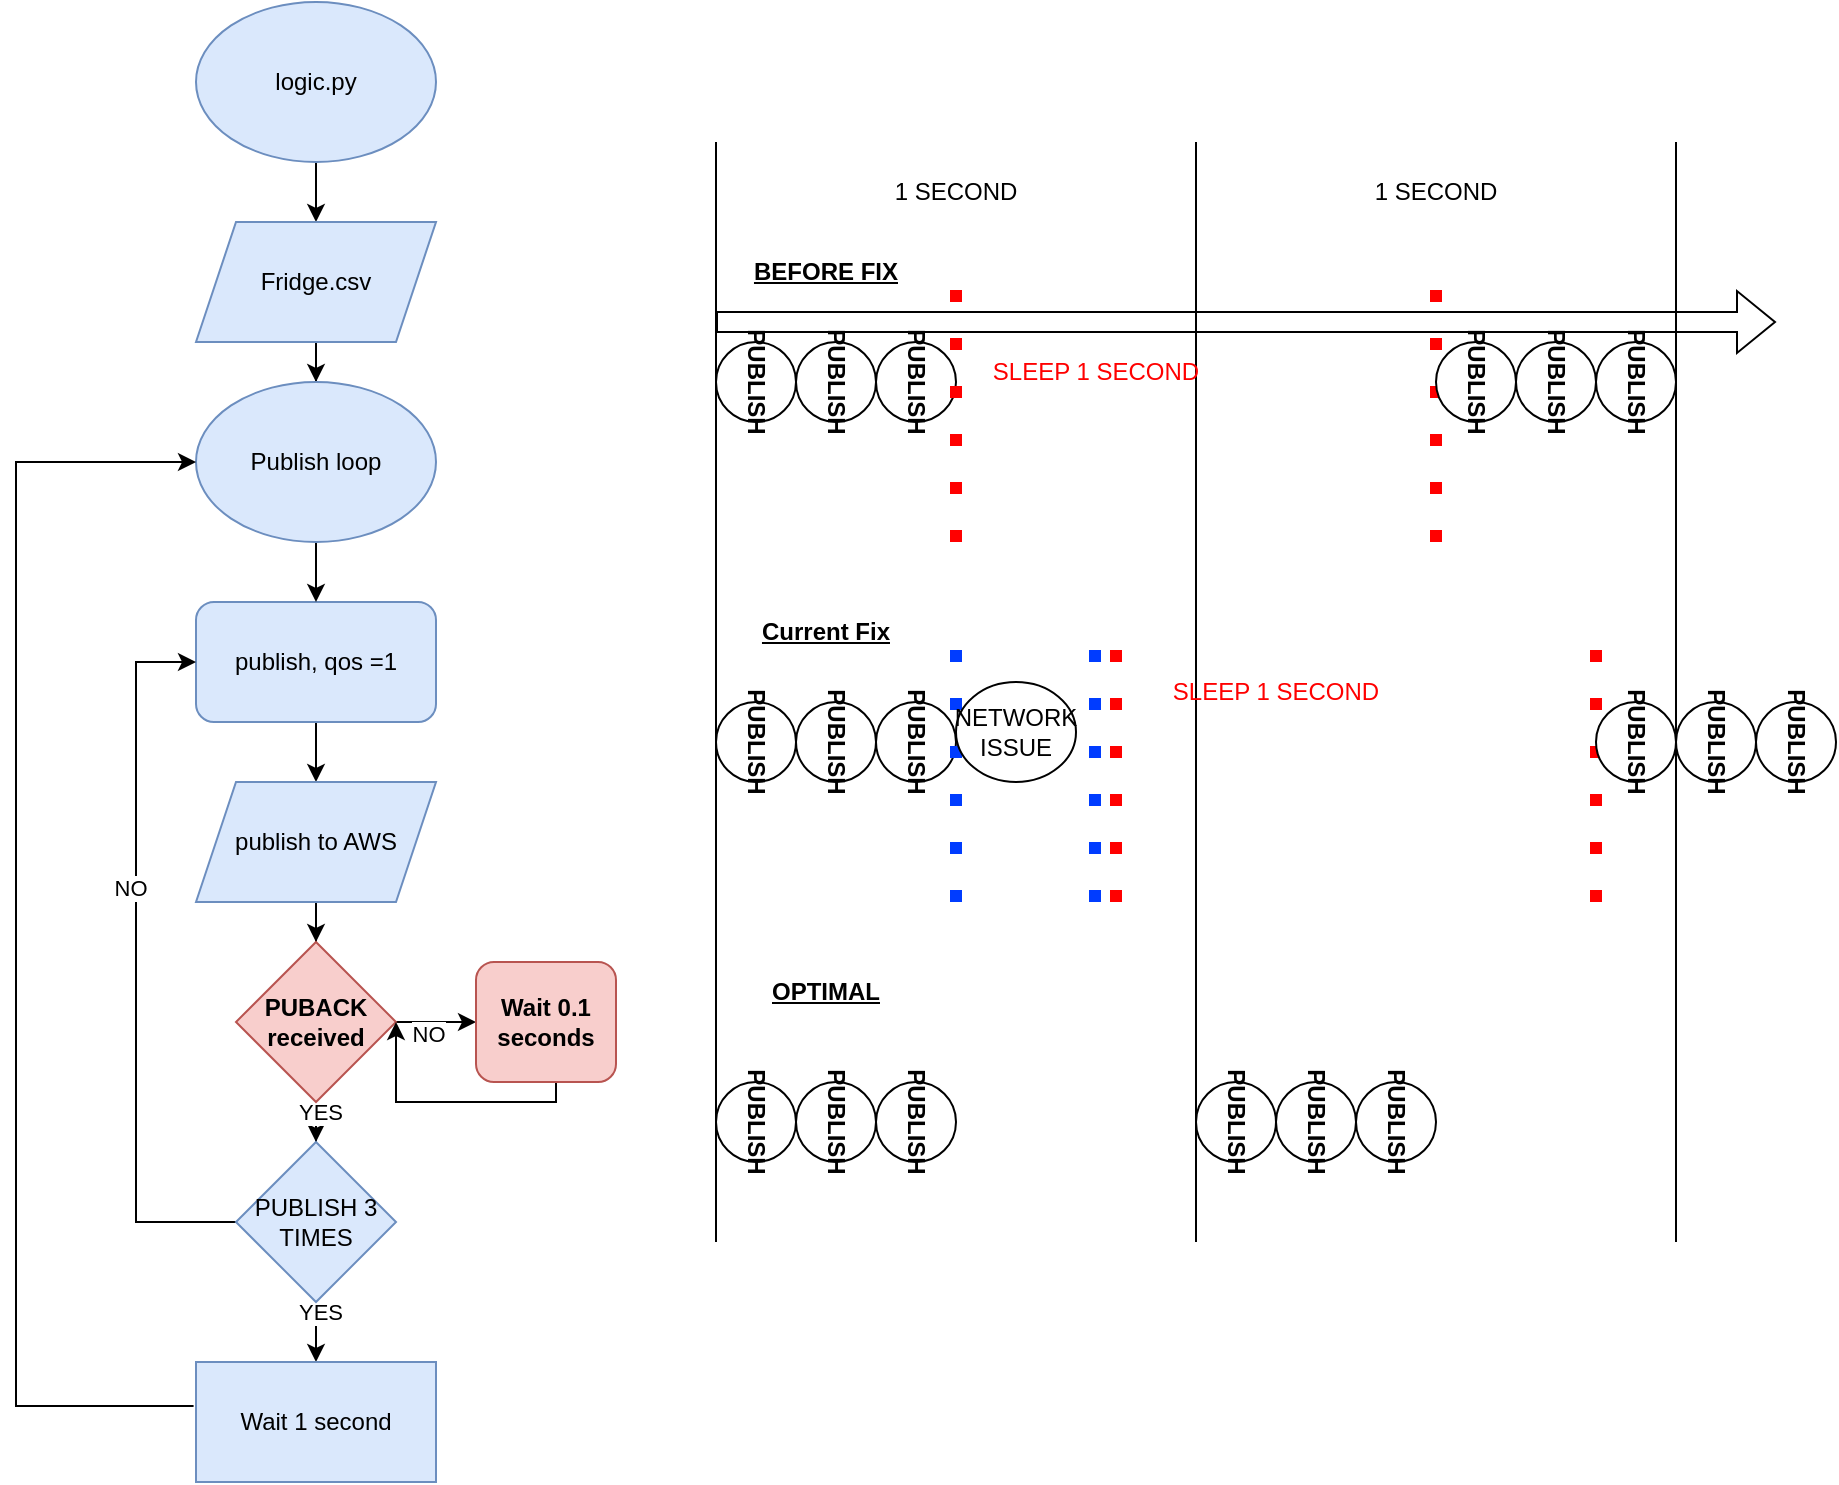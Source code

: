 <mxfile version="25.0.3">
  <diagram name="Page-1" id="LEE5tmF4zqWpKEdJajUW">
    <mxGraphModel dx="1385" dy="795" grid="1" gridSize="10" guides="1" tooltips="1" connect="1" arrows="1" fold="1" page="1" pageScale="1" pageWidth="850" pageHeight="1100" math="0" shadow="0">
      <root>
        <mxCell id="0" />
        <mxCell id="1" parent="0" />
        <mxCell id="XzoGnPjsIYAdq6IzS3uf-3" value="" style="edgeStyle=orthogonalEdgeStyle;rounded=0;orthogonalLoop=1;jettySize=auto;html=1;" parent="1" source="XzoGnPjsIYAdq6IzS3uf-1" target="XzoGnPjsIYAdq6IzS3uf-2" edge="1">
          <mxGeometry relative="1" as="geometry" />
        </mxCell>
        <mxCell id="XzoGnPjsIYAdq6IzS3uf-1" value="logic.py" style="ellipse;whiteSpace=wrap;html=1;fillColor=#dae8fc;strokeColor=#6c8ebf;" parent="1" vertex="1">
          <mxGeometry x="220" y="60" width="120" height="80" as="geometry" />
        </mxCell>
        <mxCell id="XzoGnPjsIYAdq6IzS3uf-10" value="" style="edgeStyle=orthogonalEdgeStyle;rounded=0;orthogonalLoop=1;jettySize=auto;html=1;" parent="1" source="XzoGnPjsIYAdq6IzS3uf-2" target="XzoGnPjsIYAdq6IzS3uf-9" edge="1">
          <mxGeometry relative="1" as="geometry" />
        </mxCell>
        <mxCell id="XzoGnPjsIYAdq6IzS3uf-2" value="Fridge.csv" style="shape=parallelogram;perimeter=parallelogramPerimeter;whiteSpace=wrap;html=1;fixedSize=1;fillColor=#dae8fc;strokeColor=#6c8ebf;" parent="1" vertex="1">
          <mxGeometry x="220" y="170" width="120" height="60" as="geometry" />
        </mxCell>
        <mxCell id="XzoGnPjsIYAdq6IzS3uf-8" value="" style="edgeStyle=orthogonalEdgeStyle;rounded=0;orthogonalLoop=1;jettySize=auto;html=1;" parent="1" source="XzoGnPjsIYAdq6IzS3uf-4" target="XzoGnPjsIYAdq6IzS3uf-7" edge="1">
          <mxGeometry relative="1" as="geometry" />
        </mxCell>
        <mxCell id="XzoGnPjsIYAdq6IzS3uf-4" value="publish, qos =1" style="rounded=1;whiteSpace=wrap;html=1;fillColor=#dae8fc;strokeColor=#6c8ebf;" parent="1" vertex="1">
          <mxGeometry x="220" y="360" width="120" height="60" as="geometry" />
        </mxCell>
        <mxCell id="XzoGnPjsIYAdq6IzS3uf-18" value="" style="edgeStyle=orthogonalEdgeStyle;rounded=0;orthogonalLoop=1;jettySize=auto;html=1;" parent="1" source="XzoGnPjsIYAdq6IzS3uf-7" target="XzoGnPjsIYAdq6IzS3uf-17" edge="1">
          <mxGeometry relative="1" as="geometry" />
        </mxCell>
        <mxCell id="XzoGnPjsIYAdq6IzS3uf-7" value="publish to AWS" style="shape=parallelogram;perimeter=parallelogramPerimeter;whiteSpace=wrap;html=1;fixedSize=1;fillColor=#dae8fc;strokeColor=#6c8ebf;" parent="1" vertex="1">
          <mxGeometry x="220" y="450" width="120" height="60" as="geometry" />
        </mxCell>
        <mxCell id="XzoGnPjsIYAdq6IzS3uf-12" value="" style="edgeStyle=orthogonalEdgeStyle;rounded=0;orthogonalLoop=1;jettySize=auto;html=1;" parent="1" source="XzoGnPjsIYAdq6IzS3uf-9" target="XzoGnPjsIYAdq6IzS3uf-4" edge="1">
          <mxGeometry relative="1" as="geometry" />
        </mxCell>
        <mxCell id="XzoGnPjsIYAdq6IzS3uf-9" value="Publish loop" style="ellipse;whiteSpace=wrap;html=1;fillColor=#dae8fc;strokeColor=#6c8ebf;" parent="1" vertex="1">
          <mxGeometry x="220" y="250" width="120" height="80" as="geometry" />
        </mxCell>
        <mxCell id="XzoGnPjsIYAdq6IzS3uf-23" value="" style="edgeStyle=orthogonalEdgeStyle;rounded=0;orthogonalLoop=1;jettySize=auto;html=1;" parent="1" source="XzoGnPjsIYAdq6IzS3uf-17" target="XzoGnPjsIYAdq6IzS3uf-22" edge="1">
          <mxGeometry relative="1" as="geometry" />
        </mxCell>
        <mxCell id="XzoGnPjsIYAdq6IzS3uf-29" value="NO" style="edgeLabel;html=1;align=center;verticalAlign=middle;resizable=0;points=[];" parent="XzoGnPjsIYAdq6IzS3uf-23" vertex="1" connectable="0">
          <mxGeometry x="-0.2" y="-6" relative="1" as="geometry">
            <mxPoint as="offset" />
          </mxGeometry>
        </mxCell>
        <mxCell id="XzoGnPjsIYAdq6IzS3uf-119" value="" style="edgeStyle=orthogonalEdgeStyle;rounded=0;orthogonalLoop=1;jettySize=auto;html=1;" parent="1" source="XzoGnPjsIYAdq6IzS3uf-17" target="XzoGnPjsIYAdq6IzS3uf-118" edge="1">
          <mxGeometry relative="1" as="geometry" />
        </mxCell>
        <mxCell id="XzoGnPjsIYAdq6IzS3uf-132" value="YES" style="edgeLabel;html=1;align=center;verticalAlign=middle;resizable=0;points=[];" parent="XzoGnPjsIYAdq6IzS3uf-119" vertex="1" connectable="0">
          <mxGeometry x="0.5" y="2" relative="1" as="geometry">
            <mxPoint as="offset" />
          </mxGeometry>
        </mxCell>
        <mxCell id="XzoGnPjsIYAdq6IzS3uf-17" value="&lt;div&gt;PUBACK&lt;/div&gt;&lt;div&gt;received&lt;br&gt;&lt;/div&gt;" style="rhombus;whiteSpace=wrap;html=1;fillColor=#f8cecc;strokeColor=#b85450;fontStyle=1" parent="1" vertex="1">
          <mxGeometry x="240" y="530" width="80" height="80" as="geometry" />
        </mxCell>
        <mxCell id="XzoGnPjsIYAdq6IzS3uf-20" style="edgeStyle=orthogonalEdgeStyle;rounded=0;orthogonalLoop=1;jettySize=auto;html=1;entryX=0;entryY=0.5;entryDx=0;entryDy=0;exitX=0;exitY=0.5;exitDx=0;exitDy=0;" parent="1" edge="1">
          <mxGeometry relative="1" as="geometry">
            <mxPoint x="220" y="390" as="targetPoint" />
            <mxPoint x="240" y="670" as="sourcePoint" />
            <Array as="points">
              <mxPoint x="190" y="670" />
              <mxPoint x="190" y="390" />
            </Array>
          </mxGeometry>
        </mxCell>
        <mxCell id="XzoGnPjsIYAdq6IzS3uf-21" value="NO" style="edgeLabel;html=1;align=center;verticalAlign=middle;resizable=0;points=[];" parent="XzoGnPjsIYAdq6IzS3uf-20" vertex="1" connectable="0">
          <mxGeometry x="0.206" y="3" relative="1" as="geometry">
            <mxPoint as="offset" />
          </mxGeometry>
        </mxCell>
        <mxCell id="XzoGnPjsIYAdq6IzS3uf-28" style="edgeStyle=orthogonalEdgeStyle;rounded=0;orthogonalLoop=1;jettySize=auto;html=1;" parent="1" edge="1">
          <mxGeometry relative="1" as="geometry">
            <mxPoint x="320" y="570" as="targetPoint" />
            <mxPoint x="395" y="590" as="sourcePoint" />
            <Array as="points">
              <mxPoint x="400" y="590" />
              <mxPoint x="400" y="610" />
              <mxPoint x="320" y="610" />
            </Array>
          </mxGeometry>
        </mxCell>
        <mxCell id="XzoGnPjsIYAdq6IzS3uf-22" value="Wait 0.1 seconds" style="rounded=1;whiteSpace=wrap;html=1;fillColor=#f8cecc;strokeColor=#b85450;fontStyle=1" parent="1" vertex="1">
          <mxGeometry x="360" y="540" width="70" height="60" as="geometry" />
        </mxCell>
        <mxCell id="XzoGnPjsIYAdq6IzS3uf-30" value="" style="shape=flexArrow;endArrow=classic;html=1;rounded=0;" parent="1" edge="1">
          <mxGeometry width="50" height="50" relative="1" as="geometry">
            <mxPoint x="480" y="220" as="sourcePoint" />
            <mxPoint x="1010" y="220" as="targetPoint" />
          </mxGeometry>
        </mxCell>
        <mxCell id="XzoGnPjsIYAdq6IzS3uf-31" value="" style="endArrow=none;html=1;rounded=0;" parent="1" edge="1">
          <mxGeometry width="50" height="50" relative="1" as="geometry">
            <mxPoint x="480" y="680" as="sourcePoint" />
            <mxPoint x="480" y="130" as="targetPoint" />
          </mxGeometry>
        </mxCell>
        <mxCell id="XzoGnPjsIYAdq6IzS3uf-34" value="1 SECOND" style="text;html=1;align=center;verticalAlign=middle;whiteSpace=wrap;rounded=0;" parent="1" vertex="1">
          <mxGeometry x="560" y="140" width="80" height="30" as="geometry" />
        </mxCell>
        <mxCell id="XzoGnPjsIYAdq6IzS3uf-35" value="" style="endArrow=none;html=1;rounded=0;" parent="1" edge="1">
          <mxGeometry width="50" height="50" relative="1" as="geometry">
            <mxPoint x="720" y="680" as="sourcePoint" />
            <mxPoint x="720" y="130" as="targetPoint" />
          </mxGeometry>
        </mxCell>
        <mxCell id="XzoGnPjsIYAdq6IzS3uf-38" value="&lt;b&gt;PUBLISH&lt;/b&gt;" style="ellipse;whiteSpace=wrap;html=1;rotation=90;" parent="1" vertex="1">
          <mxGeometry x="480" y="230" width="40" height="40" as="geometry" />
        </mxCell>
        <mxCell id="XzoGnPjsIYAdq6IzS3uf-40" value="&lt;b&gt;PUBLISH&lt;/b&gt;" style="ellipse;whiteSpace=wrap;html=1;rotation=90;" parent="1" vertex="1">
          <mxGeometry x="520" y="230" width="40" height="40" as="geometry" />
        </mxCell>
        <mxCell id="XzoGnPjsIYAdq6IzS3uf-41" value="&lt;b&gt;PUBLISH&lt;/b&gt;" style="ellipse;whiteSpace=wrap;html=1;rotation=90;" parent="1" vertex="1">
          <mxGeometry x="560" y="230" width="40" height="40" as="geometry" />
        </mxCell>
        <mxCell id="XzoGnPjsIYAdq6IzS3uf-42" value="" style="endArrow=none;dashed=1;html=1;dashPattern=1 3;strokeWidth=6;rounded=0;strokeColor=#FF0000;curved=0;" parent="1" edge="1">
          <mxGeometry width="50" height="50" relative="1" as="geometry">
            <mxPoint x="600" y="330" as="sourcePoint" />
            <mxPoint x="600" y="200" as="targetPoint" />
          </mxGeometry>
        </mxCell>
        <mxCell id="XzoGnPjsIYAdq6IzS3uf-43" value="" style="endArrow=none;dashed=1;html=1;dashPattern=1 3;strokeWidth=6;rounded=0;strokeColor=#FF0000;curved=0;" parent="1" edge="1">
          <mxGeometry width="50" height="50" relative="1" as="geometry">
            <mxPoint x="840" y="330" as="sourcePoint" />
            <mxPoint x="840" y="200" as="targetPoint" />
          </mxGeometry>
        </mxCell>
        <mxCell id="XzoGnPjsIYAdq6IzS3uf-44" value="" style="endArrow=none;html=1;rounded=0;" parent="1" edge="1">
          <mxGeometry width="50" height="50" relative="1" as="geometry">
            <mxPoint x="960" y="680" as="sourcePoint" />
            <mxPoint x="960" y="130" as="targetPoint" />
          </mxGeometry>
        </mxCell>
        <mxCell id="XzoGnPjsIYAdq6IzS3uf-45" value="1 SECOND" style="text;html=1;align=center;verticalAlign=middle;whiteSpace=wrap;rounded=0;" parent="1" vertex="1">
          <mxGeometry x="800" y="140" width="80" height="30" as="geometry" />
        </mxCell>
        <mxCell id="XzoGnPjsIYAdq6IzS3uf-49" value="&lt;font color=&quot;#ff0000&quot;&gt;SLEEP 1 SECOND&lt;/font&gt;" style="text;html=1;align=center;verticalAlign=middle;whiteSpace=wrap;rounded=0;" parent="1" vertex="1">
          <mxGeometry x="600" y="230" width="140" height="30" as="geometry" />
        </mxCell>
        <mxCell id="XzoGnPjsIYAdq6IzS3uf-50" value="&lt;b&gt;PUBLISH&lt;/b&gt;" style="ellipse;whiteSpace=wrap;html=1;rotation=90;" parent="1" vertex="1">
          <mxGeometry x="840" y="230" width="40" height="40" as="geometry" />
        </mxCell>
        <mxCell id="XzoGnPjsIYAdq6IzS3uf-51" value="&lt;b&gt;PUBLISH&lt;/b&gt;" style="ellipse;whiteSpace=wrap;html=1;rotation=90;" parent="1" vertex="1">
          <mxGeometry x="880" y="230" width="40" height="40" as="geometry" />
        </mxCell>
        <mxCell id="XzoGnPjsIYAdq6IzS3uf-52" value="&lt;b&gt;PUBLISH&lt;/b&gt;" style="ellipse;whiteSpace=wrap;html=1;rotation=90;" parent="1" vertex="1">
          <mxGeometry x="920" y="230" width="40" height="40" as="geometry" />
        </mxCell>
        <mxCell id="XzoGnPjsIYAdq6IzS3uf-53" value="&lt;u&gt;&lt;b&gt;Current Fix&lt;/b&gt;&lt;/u&gt;" style="text;html=1;align=center;verticalAlign=middle;whiteSpace=wrap;rounded=0;" parent="1" vertex="1">
          <mxGeometry x="480" y="360" width="110" height="30" as="geometry" />
        </mxCell>
        <mxCell id="XzoGnPjsIYAdq6IzS3uf-54" value="&lt;b&gt;PUBLISH&lt;/b&gt;" style="ellipse;whiteSpace=wrap;html=1;rotation=90;" parent="1" vertex="1">
          <mxGeometry x="480" y="410" width="40" height="40" as="geometry" />
        </mxCell>
        <mxCell id="XzoGnPjsIYAdq6IzS3uf-55" value="&lt;b&gt;PUBLISH&lt;/b&gt;" style="ellipse;whiteSpace=wrap;html=1;rotation=90;" parent="1" vertex="1">
          <mxGeometry x="520" y="410" width="40" height="40" as="geometry" />
        </mxCell>
        <mxCell id="XzoGnPjsIYAdq6IzS3uf-56" value="&lt;b&gt;PUBLISH&lt;/b&gt;" style="ellipse;whiteSpace=wrap;html=1;rotation=90;" parent="1" vertex="1">
          <mxGeometry x="560" y="410" width="40" height="40" as="geometry" />
        </mxCell>
        <mxCell id="XzoGnPjsIYAdq6IzS3uf-57" value="" style="endArrow=none;dashed=1;html=1;dashPattern=1 3;strokeWidth=6;rounded=0;strokeColor=#FF0000;curved=0;" parent="1" edge="1">
          <mxGeometry width="50" height="50" relative="1" as="geometry">
            <mxPoint x="680" y="510" as="sourcePoint" />
            <mxPoint x="680" y="380" as="targetPoint" />
          </mxGeometry>
        </mxCell>
        <mxCell id="XzoGnPjsIYAdq6IzS3uf-58" value="" style="endArrow=none;dashed=1;html=1;dashPattern=1 3;strokeWidth=6;rounded=0;strokeColor=#FF0000;curved=0;" parent="1" edge="1">
          <mxGeometry width="50" height="50" relative="1" as="geometry">
            <mxPoint x="920" y="510" as="sourcePoint" />
            <mxPoint x="920" y="380" as="targetPoint" />
          </mxGeometry>
        </mxCell>
        <mxCell id="XzoGnPjsIYAdq6IzS3uf-59" value="&lt;font color=&quot;#ff0000&quot;&gt;SLEEP 1 SECOND&lt;/font&gt;" style="text;html=1;align=center;verticalAlign=middle;whiteSpace=wrap;rounded=0;" parent="1" vertex="1">
          <mxGeometry x="690" y="390" width="140" height="30" as="geometry" />
        </mxCell>
        <mxCell id="XzoGnPjsIYAdq6IzS3uf-60" value="&lt;b&gt;PUBLISH&lt;/b&gt;" style="ellipse;whiteSpace=wrap;html=1;rotation=90;" parent="1" vertex="1">
          <mxGeometry x="920" y="410" width="40" height="40" as="geometry" />
        </mxCell>
        <mxCell id="XzoGnPjsIYAdq6IzS3uf-61" value="&lt;b&gt;PUBLISH&lt;/b&gt;" style="ellipse;whiteSpace=wrap;html=1;rotation=90;" parent="1" vertex="1">
          <mxGeometry x="960" y="410" width="40" height="40" as="geometry" />
        </mxCell>
        <mxCell id="XzoGnPjsIYAdq6IzS3uf-62" value="&lt;b&gt;PUBLISH&lt;/b&gt;" style="ellipse;whiteSpace=wrap;html=1;rotation=90;" parent="1" vertex="1">
          <mxGeometry x="1000" y="410" width="40" height="40" as="geometry" />
        </mxCell>
        <mxCell id="XzoGnPjsIYAdq6IzS3uf-63" value="" style="endArrow=none;dashed=1;html=1;dashPattern=1 3;strokeWidth=6;rounded=0;strokeColor=#003CFF;curved=0;" parent="1" edge="1">
          <mxGeometry width="50" height="50" relative="1" as="geometry">
            <mxPoint x="600" y="510" as="sourcePoint" />
            <mxPoint x="600" y="380" as="targetPoint" />
          </mxGeometry>
        </mxCell>
        <mxCell id="XzoGnPjsIYAdq6IzS3uf-65" value="" style="endArrow=none;dashed=1;html=1;dashPattern=1 3;strokeWidth=6;rounded=0;strokeColor=#003CFF;curved=0;" parent="1" edge="1">
          <mxGeometry width="50" height="50" relative="1" as="geometry">
            <mxPoint x="669.5" y="510" as="sourcePoint" />
            <mxPoint x="669.5" y="380" as="targetPoint" />
          </mxGeometry>
        </mxCell>
        <mxCell id="XzoGnPjsIYAdq6IzS3uf-66" value="NETWORK ISSUE" style="ellipse;whiteSpace=wrap;html=1;" parent="1" vertex="1">
          <mxGeometry x="600" y="400" width="60" height="50" as="geometry" />
        </mxCell>
        <mxCell id="XzoGnPjsIYAdq6IzS3uf-67" value="&lt;u&gt;&lt;b&gt;BEFORE FIX&lt;br&gt;&lt;/b&gt;&lt;/u&gt;" style="text;html=1;align=center;verticalAlign=middle;whiteSpace=wrap;rounded=0;" parent="1" vertex="1">
          <mxGeometry x="480" y="180" width="110" height="30" as="geometry" />
        </mxCell>
        <mxCell id="XzoGnPjsIYAdq6IzS3uf-121" value="" style="edgeStyle=orthogonalEdgeStyle;rounded=0;orthogonalLoop=1;jettySize=auto;html=1;" parent="1" source="XzoGnPjsIYAdq6IzS3uf-118" target="XzoGnPjsIYAdq6IzS3uf-120" edge="1">
          <mxGeometry relative="1" as="geometry" />
        </mxCell>
        <mxCell id="XzoGnPjsIYAdq6IzS3uf-131" value="YES" style="edgeLabel;html=1;align=center;verticalAlign=middle;resizable=0;points=[];" parent="XzoGnPjsIYAdq6IzS3uf-121" vertex="1" connectable="0">
          <mxGeometry x="-0.8" y="2" relative="1" as="geometry">
            <mxPoint as="offset" />
          </mxGeometry>
        </mxCell>
        <mxCell id="XzoGnPjsIYAdq6IzS3uf-118" value="PUBLISH 3 TIMES" style="rhombus;whiteSpace=wrap;html=1;fillColor=#dae8fc;strokeColor=#6c8ebf;" parent="1" vertex="1">
          <mxGeometry x="240" y="630" width="80" height="80" as="geometry" />
        </mxCell>
        <mxCell id="XzoGnPjsIYAdq6IzS3uf-120" value="Wait 1 second" style="whiteSpace=wrap;html=1;fillColor=#dae8fc;strokeColor=#6c8ebf;" parent="1" vertex="1">
          <mxGeometry x="220" y="740" width="120" height="60" as="geometry" />
        </mxCell>
        <mxCell id="XzoGnPjsIYAdq6IzS3uf-129" style="edgeStyle=orthogonalEdgeStyle;rounded=0;orthogonalLoop=1;jettySize=auto;html=1;exitX=0;exitY=0.5;exitDx=0;exitDy=0;" parent="1" edge="1">
          <mxGeometry relative="1" as="geometry">
            <mxPoint x="220.002" y="290" as="targetPoint" />
            <mxPoint x="218.79" y="762" as="sourcePoint" />
            <Array as="points">
              <mxPoint x="130" y="762" />
              <mxPoint x="130" y="290" />
            </Array>
          </mxGeometry>
        </mxCell>
        <mxCell id="NQlRJPXXNNyNdeHCiKGi-3" value="&lt;b&gt;PUBLISH&lt;/b&gt;" style="ellipse;whiteSpace=wrap;html=1;rotation=90;" vertex="1" parent="1">
          <mxGeometry x="480" y="600" width="40" height="40" as="geometry" />
        </mxCell>
        <mxCell id="NQlRJPXXNNyNdeHCiKGi-4" value="&lt;b&gt;PUBLISH&lt;/b&gt;" style="ellipse;whiteSpace=wrap;html=1;rotation=90;" vertex="1" parent="1">
          <mxGeometry x="520" y="600" width="40" height="40" as="geometry" />
        </mxCell>
        <mxCell id="NQlRJPXXNNyNdeHCiKGi-5" value="&lt;b&gt;PUBLISH&lt;/b&gt;" style="ellipse;whiteSpace=wrap;html=1;rotation=90;" vertex="1" parent="1">
          <mxGeometry x="560" y="600" width="40" height="40" as="geometry" />
        </mxCell>
        <mxCell id="NQlRJPXXNNyNdeHCiKGi-10" value="&lt;b&gt;PUBLISH&lt;/b&gt;" style="ellipse;whiteSpace=wrap;html=1;rotation=90;" vertex="1" parent="1">
          <mxGeometry x="720" y="600" width="40" height="40" as="geometry" />
        </mxCell>
        <mxCell id="NQlRJPXXNNyNdeHCiKGi-11" value="&lt;b&gt;PUBLISH&lt;/b&gt;" style="ellipse;whiteSpace=wrap;html=1;rotation=90;" vertex="1" parent="1">
          <mxGeometry x="760" y="600" width="40" height="40" as="geometry" />
        </mxCell>
        <mxCell id="NQlRJPXXNNyNdeHCiKGi-12" value="&lt;b&gt;PUBLISH&lt;/b&gt;" style="ellipse;whiteSpace=wrap;html=1;rotation=90;" vertex="1" parent="1">
          <mxGeometry x="800" y="600" width="40" height="40" as="geometry" />
        </mxCell>
        <mxCell id="NQlRJPXXNNyNdeHCiKGi-14" value="&lt;u&gt;&lt;b&gt;OPTIMAL&lt;/b&gt;&lt;/u&gt;" style="text;html=1;align=center;verticalAlign=middle;whiteSpace=wrap;rounded=0;" vertex="1" parent="1">
          <mxGeometry x="480" y="540" width="110" height="30" as="geometry" />
        </mxCell>
      </root>
    </mxGraphModel>
  </diagram>
</mxfile>
